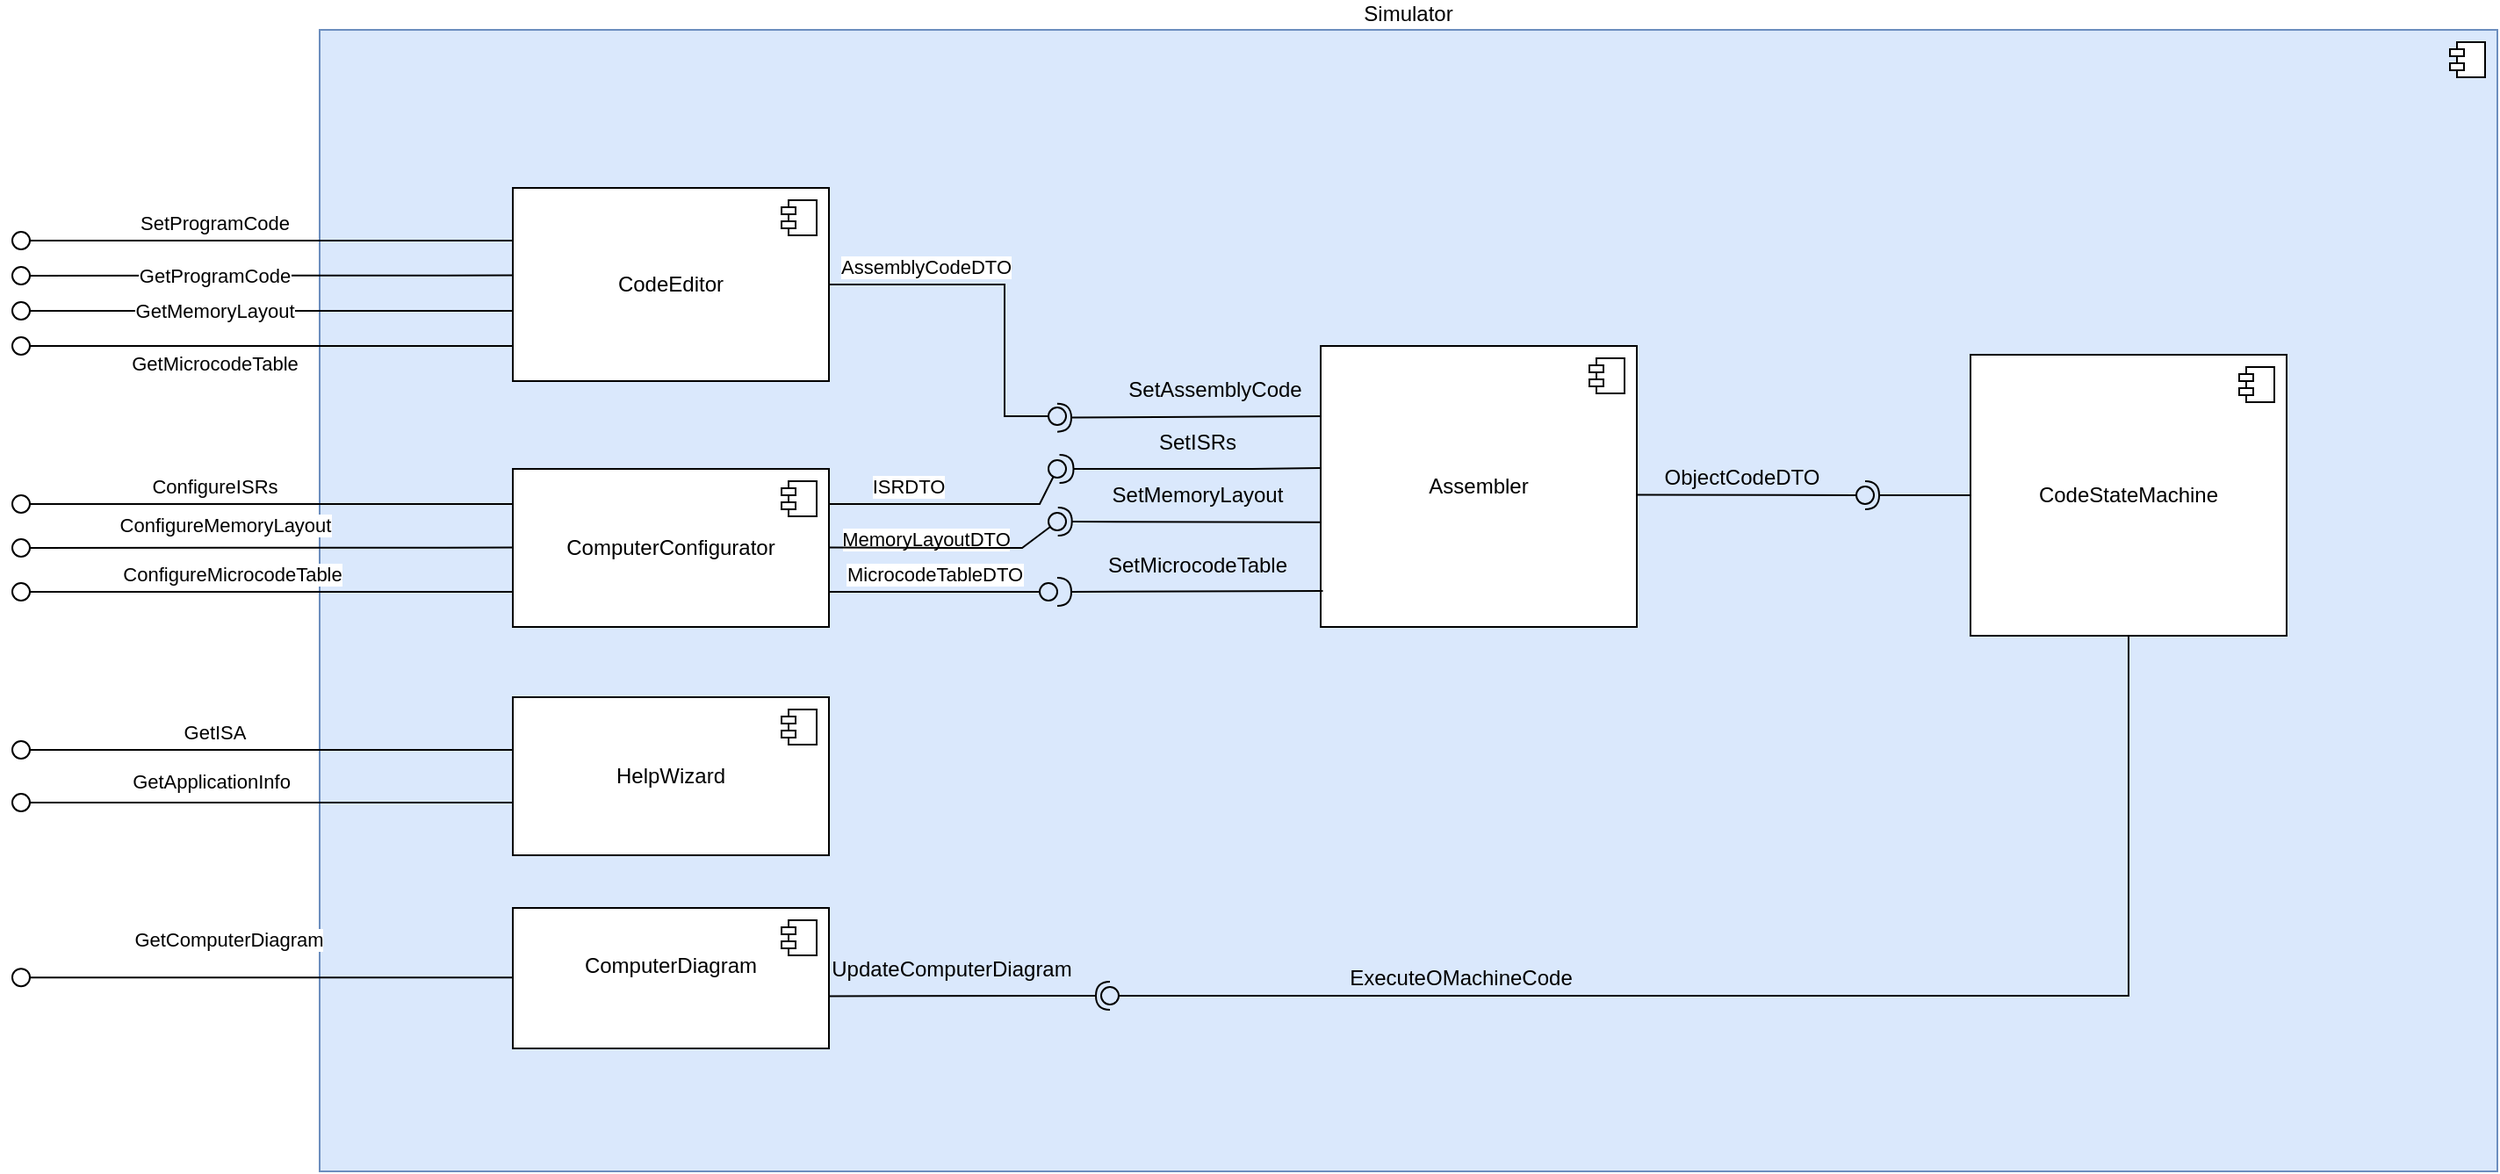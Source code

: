 <mxfile version="25.0.2">
  <diagram name="Page-1" id="o5wIGqXDKvJi780g8giX">
    <mxGraphModel dx="714" dy="423" grid="1" gridSize="10" guides="1" tooltips="1" connect="1" arrows="1" fold="1" page="1" pageScale="1" pageWidth="827" pageHeight="1169" math="0" shadow="0">
      <root>
        <mxCell id="0" />
        <mxCell id="1" parent="0" />
        <mxCell id="_UufItp2rTg2V5WhQBbC-9" value="" style="ellipse;whiteSpace=wrap;html=1;align=center;aspect=fixed;fillColor=none;strokeColor=none;resizable=0;perimeter=centerPerimeter;rotatable=0;allowArrows=0;points=[];outlineConnect=1;" vertex="1" parent="1">
          <mxGeometry x="370" y="1030" width="10" height="10" as="geometry" />
        </mxCell>
        <mxCell id="_UufItp2rTg2V5WhQBbC-16" value="Simulator" style="html=1;dropTarget=0;whiteSpace=wrap;fillColor=#dae8fc;strokeColor=#6c8ebf;movable=1;resizable=1;rotatable=1;deletable=1;editable=1;locked=0;connectable=1;labelPosition=center;verticalLabelPosition=top;align=center;verticalAlign=bottom;" vertex="1" parent="1">
          <mxGeometry x="250" y="780" width="1240" height="650" as="geometry" />
        </mxCell>
        <mxCell id="_UufItp2rTg2V5WhQBbC-17" value="" style="shape=module;jettyWidth=8;jettyHeight=4;" vertex="1" parent="_UufItp2rTg2V5WhQBbC-16">
          <mxGeometry x="1" width="20" height="20" relative="1" as="geometry">
            <mxPoint x="-27" y="7" as="offset" />
          </mxGeometry>
        </mxCell>
        <mxCell id="_UufItp2rTg2V5WhQBbC-2" value="CodeEditor" style="html=1;dropTarget=0;whiteSpace=wrap;points=[[0,0.25,0,0,0],[0,0.46,0,0,0],[0,0.64,0,0,0],[0,0.83,0,0,0],[0.25,0,0,0,0],[0.25,1,0,0,0],[0.5,0,0,0,0],[0.5,1,0,0,0],[0.75,0,0,0,0],[0.75,1,0,0,0],[1,0,0,0,0],[1,0.25,0,0,0],[1,0.5,0,0,0],[1,0.75,0,0,0],[1,1,0,0,0]];movable=1;resizable=1;rotatable=1;deletable=1;editable=1;locked=0;connectable=1;" vertex="1" parent="1">
          <mxGeometry x="360" y="870" width="180" height="110" as="geometry" />
        </mxCell>
        <mxCell id="_UufItp2rTg2V5WhQBbC-3" value="" style="shape=module;jettyWidth=8;jettyHeight=4;" vertex="1" parent="_UufItp2rTg2V5WhQBbC-2">
          <mxGeometry x="1" width="20" height="20" relative="1" as="geometry">
            <mxPoint x="-27" y="7" as="offset" />
          </mxGeometry>
        </mxCell>
        <mxCell id="_UufItp2rTg2V5WhQBbC-26" value="SetProgramCode" style="edgeLabel;html=1;align=center;verticalAlign=middle;resizable=0;points=[];" vertex="1" connectable="0" parent="1">
          <mxGeometry x="190.0" y="890" as="geometry" />
        </mxCell>
        <mxCell id="_UufItp2rTg2V5WhQBbC-49" value="" style="ellipse;whiteSpace=wrap;html=1;align=center;aspect=fixed;fillColor=none;strokeColor=none;resizable=0;perimeter=centerPerimeter;rotatable=0;allowArrows=0;points=[];outlineConnect=1;" vertex="1" parent="1">
          <mxGeometry x="585" y="915" width="10" height="10" as="geometry" />
        </mxCell>
        <mxCell id="_UufItp2rTg2V5WhQBbC-50" value="" style="rounded=0;orthogonalLoop=1;jettySize=auto;html=1;endArrow=oval;endFill=0;sketch=0;sourcePerimeterSpacing=0;targetPerimeterSpacing=0;endSize=10;" edge="1" parent="1">
          <mxGeometry relative="1" as="geometry">
            <mxPoint x="360" y="900" as="sourcePoint" />
            <mxPoint x="80" y="900" as="targetPoint" />
          </mxGeometry>
        </mxCell>
        <mxCell id="_UufItp2rTg2V5WhQBbC-51" value="" style="rounded=0;orthogonalLoop=1;jettySize=auto;html=1;endArrow=oval;endFill=0;sketch=0;sourcePerimeterSpacing=0;targetPerimeterSpacing=0;endSize=10;" edge="1" parent="1">
          <mxGeometry relative="1" as="geometry">
            <mxPoint x="360" y="919.8" as="sourcePoint" />
            <mxPoint x="80" y="920" as="targetPoint" />
          </mxGeometry>
        </mxCell>
        <mxCell id="_UufItp2rTg2V5WhQBbC-52" value="" style="rounded=0;orthogonalLoop=1;jettySize=auto;html=1;endArrow=oval;endFill=0;sketch=0;sourcePerimeterSpacing=0;targetPerimeterSpacing=0;endSize=10;" edge="1" parent="1">
          <mxGeometry relative="1" as="geometry">
            <mxPoint x="360" y="960" as="sourcePoint" />
            <mxPoint x="80" y="960" as="targetPoint" />
          </mxGeometry>
        </mxCell>
        <mxCell id="_UufItp2rTg2V5WhQBbC-53" value="" style="rounded=0;orthogonalLoop=1;jettySize=auto;html=1;endArrow=oval;endFill=0;sketch=0;sourcePerimeterSpacing=0;targetPerimeterSpacing=0;endSize=10;" edge="1" parent="1">
          <mxGeometry relative="1" as="geometry">
            <mxPoint x="360" y="940" as="sourcePoint" />
            <mxPoint x="80" y="940" as="targetPoint" />
          </mxGeometry>
        </mxCell>
        <mxCell id="_UufItp2rTg2V5WhQBbC-54" value="GetProgramCode" style="edgeLabel;html=1;align=center;verticalAlign=middle;resizable=0;points=[];" vertex="1" connectable="0" parent="1">
          <mxGeometry x="190.0" y="920" as="geometry" />
        </mxCell>
        <mxCell id="_UufItp2rTg2V5WhQBbC-55" value="GetMemoryLayout" style="edgeLabel;html=1;align=center;verticalAlign=middle;resizable=0;points=[];" vertex="1" connectable="0" parent="1">
          <mxGeometry x="190.0" y="940" as="geometry" />
        </mxCell>
        <mxCell id="_UufItp2rTg2V5WhQBbC-56" value="GetMicrocodeTable" style="edgeLabel;html=1;align=center;verticalAlign=middle;resizable=0;points=[];" vertex="1" connectable="0" parent="1">
          <mxGeometry x="190.0" y="970" as="geometry" />
        </mxCell>
        <mxCell id="_UufItp2rTg2V5WhQBbC-58" value="AssemblyCodeDTO" style="edgeLabel;html=1;align=center;verticalAlign=middle;resizable=0;points=[];" vertex="1" connectable="0" parent="1">
          <mxGeometry x="595" y="915" as="geometry" />
        </mxCell>
        <mxCell id="_UufItp2rTg2V5WhQBbC-59" value="ComputerConfigurator" style="html=1;dropTarget=0;whiteSpace=wrap;" vertex="1" parent="1">
          <mxGeometry x="360" y="1030" width="180" height="90" as="geometry" />
        </mxCell>
        <mxCell id="_UufItp2rTg2V5WhQBbC-60" value="" style="shape=module;jettyWidth=8;jettyHeight=4;" vertex="1" parent="_UufItp2rTg2V5WhQBbC-59">
          <mxGeometry x="1" width="20" height="20" relative="1" as="geometry">
            <mxPoint x="-27" y="7" as="offset" />
          </mxGeometry>
        </mxCell>
        <mxCell id="_UufItp2rTg2V5WhQBbC-61" value="" style="rounded=0;orthogonalLoop=1;jettySize=auto;html=1;endArrow=oval;endFill=0;sketch=0;sourcePerimeterSpacing=0;targetPerimeterSpacing=0;endSize=10;" edge="1" parent="1">
          <mxGeometry relative="1" as="geometry">
            <mxPoint x="360" y="1050" as="sourcePoint" />
            <mxPoint x="80" y="1050" as="targetPoint" />
          </mxGeometry>
        </mxCell>
        <mxCell id="_UufItp2rTg2V5WhQBbC-62" value="ISRDTO" style="edgeLabel;html=1;align=center;verticalAlign=middle;resizable=0;points=[];" vertex="1" connectable="0" parent="1">
          <mxGeometry x="585" y="1040" as="geometry" />
        </mxCell>
        <mxCell id="_UufItp2rTg2V5WhQBbC-63" value="ConfigureMemoryLayout" style="edgeLabel;html=1;align=center;verticalAlign=middle;resizable=0;points=[];" vertex="1" connectable="0" parent="1">
          <mxGeometry x="200.0" y="1060" as="geometry">
            <mxPoint x="-4" y="2" as="offset" />
          </mxGeometry>
        </mxCell>
        <mxCell id="_UufItp2rTg2V5WhQBbC-64" value="ConfigureMicrocodeTable" style="edgeLabel;html=1;align=center;verticalAlign=middle;resizable=0;points=[];" vertex="1" connectable="0" parent="1">
          <mxGeometry x="200.0" y="1090" as="geometry" />
        </mxCell>
        <mxCell id="_UufItp2rTg2V5WhQBbC-65" value="" style="rounded=0;orthogonalLoop=1;jettySize=auto;html=1;endArrow=oval;endFill=0;sketch=0;sourcePerimeterSpacing=0;targetPerimeterSpacing=0;endSize=10;" edge="1" parent="1">
          <mxGeometry relative="1" as="geometry">
            <mxPoint x="360" y="1074.81" as="sourcePoint" />
            <mxPoint x="80" y="1075" as="targetPoint" />
          </mxGeometry>
        </mxCell>
        <mxCell id="_UufItp2rTg2V5WhQBbC-66" value="" style="rounded=0;orthogonalLoop=1;jettySize=auto;html=1;endArrow=oval;endFill=0;sketch=0;sourcePerimeterSpacing=0;targetPerimeterSpacing=0;endSize=10;" edge="1" parent="1">
          <mxGeometry relative="1" as="geometry">
            <mxPoint x="360" y="1100" as="sourcePoint" />
            <mxPoint x="80" y="1100" as="targetPoint" />
          </mxGeometry>
        </mxCell>
        <mxCell id="_UufItp2rTg2V5WhQBbC-68" value="ConfigureISRs" style="edgeLabel;html=1;align=center;verticalAlign=middle;resizable=0;points=[];" vertex="1" connectable="0" parent="1">
          <mxGeometry x="190.0" y="1040" as="geometry" />
        </mxCell>
        <mxCell id="_UufItp2rTg2V5WhQBbC-70" value="MemoryLayoutDTO" style="edgeLabel;html=1;align=center;verticalAlign=middle;resizable=0;points=[];" vertex="1" connectable="0" parent="1">
          <mxGeometry x="595" y="1070" as="geometry" />
        </mxCell>
        <mxCell id="_UufItp2rTg2V5WhQBbC-71" value="MicrocodeTableDTO" style="edgeLabel;html=1;align=center;verticalAlign=middle;resizable=0;points=[];" vertex="1" connectable="0" parent="1">
          <mxGeometry x="600" y="1090" as="geometry" />
        </mxCell>
        <mxCell id="_UufItp2rTg2V5WhQBbC-72" value="HelpWizard" style="html=1;dropTarget=0;whiteSpace=wrap;" vertex="1" parent="1">
          <mxGeometry x="360" y="1160" width="180" height="90" as="geometry" />
        </mxCell>
        <mxCell id="_UufItp2rTg2V5WhQBbC-73" value="" style="shape=module;jettyWidth=8;jettyHeight=4;" vertex="1" parent="_UufItp2rTg2V5WhQBbC-72">
          <mxGeometry x="1" width="20" height="20" relative="1" as="geometry">
            <mxPoint x="-27" y="7" as="offset" />
          </mxGeometry>
        </mxCell>
        <mxCell id="_UufItp2rTg2V5WhQBbC-74" value="" style="rounded=0;orthogonalLoop=1;jettySize=auto;html=1;endArrow=oval;endFill=0;sketch=0;sourcePerimeterSpacing=0;targetPerimeterSpacing=0;endSize=10;" edge="1" parent="1">
          <mxGeometry relative="1" as="geometry">
            <mxPoint x="360" y="1190" as="sourcePoint" />
            <mxPoint x="80" y="1190" as="targetPoint" />
          </mxGeometry>
        </mxCell>
        <mxCell id="_UufItp2rTg2V5WhQBbC-75" value="GetISA" style="edgeLabel;html=1;align=center;verticalAlign=middle;resizable=0;points=[];" vertex="1" connectable="0" parent="1">
          <mxGeometry x="190.0" y="1180" as="geometry" />
        </mxCell>
        <mxCell id="_UufItp2rTg2V5WhQBbC-76" value="GetApplicationInfo" style="edgeLabel;html=1;align=center;verticalAlign=middle;resizable=0;points=[];" vertex="1" connectable="0" parent="1">
          <mxGeometry x="200.0" y="1210" as="geometry">
            <mxPoint x="-12" y="-2" as="offset" />
          </mxGeometry>
        </mxCell>
        <mxCell id="_UufItp2rTg2V5WhQBbC-77" value="" style="rounded=0;orthogonalLoop=1;jettySize=auto;html=1;endArrow=oval;endFill=0;sketch=0;sourcePerimeterSpacing=0;targetPerimeterSpacing=0;endSize=10;" edge="1" parent="1">
          <mxGeometry relative="1" as="geometry">
            <mxPoint x="360" y="1220" as="sourcePoint" />
            <mxPoint x="80" y="1220" as="targetPoint" />
          </mxGeometry>
        </mxCell>
        <mxCell id="_UufItp2rTg2V5WhQBbC-78" value="Assembler" style="html=1;dropTarget=0;whiteSpace=wrap;" vertex="1" parent="1">
          <mxGeometry x="820" y="960" width="180" height="160" as="geometry" />
        </mxCell>
        <mxCell id="_UufItp2rTg2V5WhQBbC-79" value="" style="shape=module;jettyWidth=8;jettyHeight=4;" vertex="1" parent="_UufItp2rTg2V5WhQBbC-78">
          <mxGeometry x="1" width="20" height="20" relative="1" as="geometry">
            <mxPoint x="-27" y="7" as="offset" />
          </mxGeometry>
        </mxCell>
        <mxCell id="_UufItp2rTg2V5WhQBbC-80" value="" style="rounded=0;orthogonalLoop=1;jettySize=auto;html=1;endArrow=halfCircle;endFill=0;endSize=6;strokeWidth=1;sketch=0;exitX=0.002;exitY=0.429;exitDx=0;exitDy=0;exitPerimeter=0;" edge="1" parent="1">
          <mxGeometry relative="1" as="geometry">
            <mxPoint x="820.36" y="1000.0" as="sourcePoint" />
            <mxPoint x="670" y="1000.85" as="targetPoint" />
          </mxGeometry>
        </mxCell>
        <mxCell id="_UufItp2rTg2V5WhQBbC-81" value="" style="rounded=0;orthogonalLoop=1;jettySize=auto;html=1;endArrow=oval;endFill=0;sketch=0;sourcePerimeterSpacing=0;targetPerimeterSpacing=0;endSize=10;exitX=1;exitY=0.5;exitDx=0;exitDy=0;exitPerimeter=0;" edge="1" parent="1" source="_UufItp2rTg2V5WhQBbC-2">
          <mxGeometry relative="1" as="geometry">
            <mxPoint x="545" y="925" as="sourcePoint" />
            <mxPoint x="670" y="1000" as="targetPoint" />
            <Array as="points">
              <mxPoint x="640" y="925" />
              <mxPoint x="640" y="960" />
              <mxPoint x="640" y="1000" />
            </Array>
          </mxGeometry>
        </mxCell>
        <mxCell id="_UufItp2rTg2V5WhQBbC-82" value="" style="ellipse;whiteSpace=wrap;html=1;align=center;aspect=fixed;fillColor=none;strokeColor=none;resizable=0;perimeter=centerPerimeter;rotatable=0;allowArrows=0;points=[];outlineConnect=1;" vertex="1" parent="1">
          <mxGeometry x="660" y="920" width="10" height="10" as="geometry" />
        </mxCell>
        <mxCell id="_UufItp2rTg2V5WhQBbC-84" value="SetAssemblyCode" style="text;html=1;align=center;verticalAlign=middle;whiteSpace=wrap;rounded=0;" vertex="1" parent="1">
          <mxGeometry x="700" y="970" width="120" height="30" as="geometry" />
        </mxCell>
        <mxCell id="_UufItp2rTg2V5WhQBbC-85" value="SetISRs" style="text;html=1;align=center;verticalAlign=middle;whiteSpace=wrap;rounded=0;" vertex="1" parent="1">
          <mxGeometry x="690" y="1000" width="120" height="30" as="geometry" />
        </mxCell>
        <mxCell id="_UufItp2rTg2V5WhQBbC-86" value="SetMicrocodeTable" style="text;html=1;align=center;verticalAlign=middle;whiteSpace=wrap;rounded=0;" vertex="1" parent="1">
          <mxGeometry x="690" y="1070" width="120" height="30" as="geometry" />
        </mxCell>
        <mxCell id="_UufItp2rTg2V5WhQBbC-95" value="" style="rounded=0;orthogonalLoop=1;jettySize=auto;html=1;endArrow=halfCircle;endFill=0;endSize=6;strokeWidth=1;sketch=0;exitX=0.007;exitY=0.872;exitDx=0;exitDy=0;exitPerimeter=0;" edge="1" parent="1" source="_UufItp2rTg2V5WhQBbC-78">
          <mxGeometry relative="1" as="geometry">
            <mxPoint x="775" y="1100" as="sourcePoint" />
            <mxPoint x="670" y="1100" as="targetPoint" />
          </mxGeometry>
        </mxCell>
        <mxCell id="_UufItp2rTg2V5WhQBbC-96" value="" style="ellipse;whiteSpace=wrap;html=1;align=center;aspect=fixed;fillColor=none;strokeColor=none;resizable=0;perimeter=centerPerimeter;rotatable=0;allowArrows=0;points=[];outlineConnect=1;" vertex="1" parent="1">
          <mxGeometry x="630" y="990" width="10" height="10" as="geometry" />
        </mxCell>
        <mxCell id="_UufItp2rTg2V5WhQBbC-97" value="" style="rounded=0;orthogonalLoop=1;jettySize=auto;html=1;endArrow=oval;endFill=0;sketch=0;sourcePerimeterSpacing=0;targetPerimeterSpacing=0;endSize=10;exitX=1;exitY=0.5;exitDx=0;exitDy=0;exitPerimeter=0;" edge="1" parent="1">
          <mxGeometry relative="1" as="geometry">
            <mxPoint x="540" y="1050" as="sourcePoint" />
            <mxPoint x="670" y="1030" as="targetPoint" />
            <Array as="points">
              <mxPoint x="610" y="1050" />
              <mxPoint x="640" y="1050" />
              <mxPoint x="660" y="1050" />
            </Array>
          </mxGeometry>
        </mxCell>
        <mxCell id="_UufItp2rTg2V5WhQBbC-98" value="" style="rounded=0;orthogonalLoop=1;jettySize=auto;html=1;endArrow=oval;endFill=0;sketch=0;sourcePerimeterSpacing=0;targetPerimeterSpacing=0;endSize=10;exitX=1;exitY=0.5;exitDx=0;exitDy=0;exitPerimeter=0;" edge="1" parent="1">
          <mxGeometry relative="1" as="geometry">
            <mxPoint x="540" y="1074.75" as="sourcePoint" />
            <mxPoint x="670" y="1060" as="targetPoint" />
            <Array as="points">
              <mxPoint x="610" y="1075" />
              <mxPoint x="650" y="1075" />
            </Array>
          </mxGeometry>
        </mxCell>
        <mxCell id="_UufItp2rTg2V5WhQBbC-99" value="" style="rounded=0;orthogonalLoop=1;jettySize=auto;html=1;endArrow=oval;endFill=0;sketch=0;sourcePerimeterSpacing=0;targetPerimeterSpacing=0;endSize=10;exitX=1;exitY=0.5;exitDx=0;exitDy=0;exitPerimeter=0;" edge="1" parent="1">
          <mxGeometry relative="1" as="geometry">
            <mxPoint x="540" y="1100" as="sourcePoint" />
            <mxPoint x="665" y="1100" as="targetPoint" />
          </mxGeometry>
        </mxCell>
        <mxCell id="_UufItp2rTg2V5WhQBbC-100" value="" style="rounded=0;orthogonalLoop=1;jettySize=auto;html=1;endArrow=halfCircle;endFill=0;endSize=6;strokeWidth=1;sketch=0;exitX=-0.002;exitY=0.719;exitDx=0;exitDy=0;exitPerimeter=0;" edge="1" parent="1">
          <mxGeometry relative="1" as="geometry">
            <mxPoint x="820.0" y="1060.4" as="sourcePoint" />
            <mxPoint x="670.36" y="1060" as="targetPoint" />
          </mxGeometry>
        </mxCell>
        <mxCell id="_UufItp2rTg2V5WhQBbC-101" value="" style="rounded=0;orthogonalLoop=1;jettySize=auto;html=1;endArrow=halfCircle;endFill=0;endSize=6;strokeWidth=1;sketch=0;exitX=-0.007;exitY=0.559;exitDx=0;exitDy=0;exitPerimeter=0;" edge="1" parent="1">
          <mxGeometry relative="1" as="geometry">
            <mxPoint x="820" y="1029.44" as="sourcePoint" />
            <mxPoint x="671.26" y="1030" as="targetPoint" />
            <Array as="points">
              <mxPoint x="781.26" y="1030" />
            </Array>
          </mxGeometry>
        </mxCell>
        <mxCell id="_UufItp2rTg2V5WhQBbC-106" value="SetMemoryLayout" style="text;html=1;align=center;verticalAlign=middle;whiteSpace=wrap;rounded=0;" vertex="1" parent="1">
          <mxGeometry x="690" y="1030" width="120" height="30" as="geometry" />
        </mxCell>
        <mxCell id="_UufItp2rTg2V5WhQBbC-108" value="CodeStateMachine" style="html=1;dropTarget=0;whiteSpace=wrap;" vertex="1" parent="1">
          <mxGeometry x="1190" y="965" width="180" height="160" as="geometry" />
        </mxCell>
        <mxCell id="_UufItp2rTg2V5WhQBbC-109" value="" style="shape=module;jettyWidth=8;jettyHeight=4;" vertex="1" parent="_UufItp2rTg2V5WhQBbC-108">
          <mxGeometry x="1" width="20" height="20" relative="1" as="geometry">
            <mxPoint x="-27" y="7" as="offset" />
          </mxGeometry>
        </mxCell>
        <mxCell id="_UufItp2rTg2V5WhQBbC-110" value="ComputerDiagram&lt;div&gt;&lt;br&gt;&lt;/div&gt;" style="html=1;dropTarget=0;whiteSpace=wrap;" vertex="1" parent="1">
          <mxGeometry x="360" y="1280" width="180" height="80" as="geometry" />
        </mxCell>
        <mxCell id="_UufItp2rTg2V5WhQBbC-111" value="" style="shape=module;jettyWidth=8;jettyHeight=4;" vertex="1" parent="_UufItp2rTg2V5WhQBbC-110">
          <mxGeometry x="1" width="20" height="20" relative="1" as="geometry">
            <mxPoint x="-27" y="7" as="offset" />
          </mxGeometry>
        </mxCell>
        <mxCell id="_UufItp2rTg2V5WhQBbC-113" value="" style="rounded=0;orthogonalLoop=1;jettySize=auto;html=1;endArrow=oval;endFill=0;sketch=0;sourcePerimeterSpacing=0;targetPerimeterSpacing=0;endSize=10;" edge="1" parent="1">
          <mxGeometry relative="1" as="geometry">
            <mxPoint x="360" y="1319.57" as="sourcePoint" />
            <mxPoint x="80" y="1319.57" as="targetPoint" />
          </mxGeometry>
        </mxCell>
        <mxCell id="_UufItp2rTg2V5WhQBbC-114" value="GetComputerDiagram" style="edgeLabel;html=1;align=center;verticalAlign=middle;resizable=0;points=[];" vertex="1" connectable="0" parent="1">
          <mxGeometry x="190.0" y="1320" as="geometry">
            <mxPoint x="8" y="-22" as="offset" />
          </mxGeometry>
        </mxCell>
        <mxCell id="_UufItp2rTg2V5WhQBbC-115" value="" style="rounded=0;orthogonalLoop=1;jettySize=auto;html=1;endArrow=halfCircle;endFill=0;endSize=6;strokeWidth=1;sketch=0;exitX=0;exitY=0.5;exitDx=0;exitDy=0;" edge="1" parent="1" source="_UufItp2rTg2V5WhQBbC-108">
          <mxGeometry relative="1" as="geometry">
            <mxPoint x="1210" y="1045" as="sourcePoint" />
            <mxPoint x="1130" y="1045.01" as="targetPoint" />
            <Array as="points">
              <mxPoint x="1190" y="1045" />
              <mxPoint x="1160" y="1045" />
            </Array>
          </mxGeometry>
        </mxCell>
        <mxCell id="_UufItp2rTg2V5WhQBbC-116" value="" style="rounded=0;orthogonalLoop=1;jettySize=auto;html=1;endArrow=oval;endFill=0;sketch=0;sourcePerimeterSpacing=0;targetPerimeterSpacing=0;endSize=10;exitX=1;exitY=0.5;exitDx=0;exitDy=0;exitPerimeter=0;" edge="1" parent="1">
          <mxGeometry relative="1" as="geometry">
            <mxPoint x="1000" y="1044.8" as="sourcePoint" />
            <mxPoint x="1130" y="1045" as="targetPoint" />
          </mxGeometry>
        </mxCell>
        <mxCell id="_UufItp2rTg2V5WhQBbC-117" value="ObjectCodeDTO" style="text;html=1;align=center;verticalAlign=middle;whiteSpace=wrap;rounded=0;" vertex="1" parent="1">
          <mxGeometry x="1000" y="1020" width="120" height="30" as="geometry" />
        </mxCell>
        <mxCell id="_UufItp2rTg2V5WhQBbC-118" value="" style="rounded=0;orthogonalLoop=1;jettySize=auto;html=1;endArrow=halfCircle;endFill=0;endSize=6;strokeWidth=1;sketch=0;exitX=1.002;exitY=0.628;exitDx=0;exitDy=0;exitPerimeter=0;" edge="1" parent="1" source="_UufItp2rTg2V5WhQBbC-110">
          <mxGeometry relative="1" as="geometry">
            <mxPoint x="600" y="1330.56" as="sourcePoint" />
            <mxPoint x="700" y="1330" as="targetPoint" />
            <Array as="points">
              <mxPoint x="670" y="1330" />
              <mxPoint x="700" y="1330" />
            </Array>
          </mxGeometry>
        </mxCell>
        <mxCell id="_UufItp2rTg2V5WhQBbC-119" value="UpdateComputerDiagram" style="text;html=1;align=center;verticalAlign=middle;whiteSpace=wrap;rounded=0;" vertex="1" parent="1">
          <mxGeometry x="530" y="1300" width="160" height="30" as="geometry" />
        </mxCell>
        <mxCell id="_UufItp2rTg2V5WhQBbC-121" value="" style="rounded=0;orthogonalLoop=1;jettySize=auto;html=1;endArrow=oval;endFill=0;sketch=0;sourcePerimeterSpacing=0;targetPerimeterSpacing=0;endSize=10;exitX=0.5;exitY=1;exitDx=0;exitDy=0;" edge="1" parent="1" source="_UufItp2rTg2V5WhQBbC-108">
          <mxGeometry relative="1" as="geometry">
            <mxPoint x="1280" y="1240" as="sourcePoint" />
            <mxPoint x="700" y="1330" as="targetPoint" />
            <Array as="points">
              <mxPoint x="1280" y="1330" />
              <mxPoint x="990" y="1330" />
            </Array>
          </mxGeometry>
        </mxCell>
        <mxCell id="_UufItp2rTg2V5WhQBbC-129" value="ExecuteOMachineCode" style="text;html=1;align=center;verticalAlign=middle;whiteSpace=wrap;rounded=0;" vertex="1" parent="1">
          <mxGeometry x="840" y="1305" width="120" height="30" as="geometry" />
        </mxCell>
      </root>
    </mxGraphModel>
  </diagram>
</mxfile>
